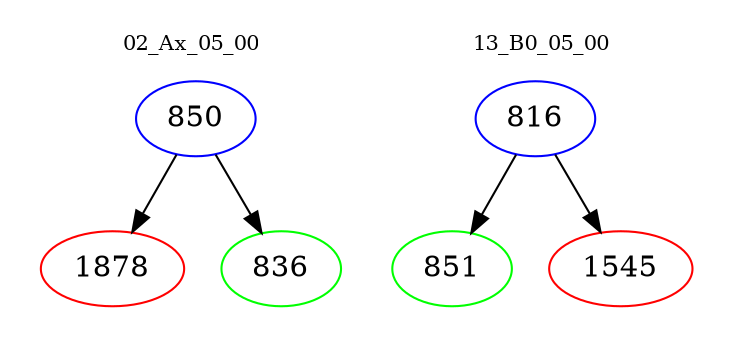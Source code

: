 digraph{
subgraph cluster_0 {
color = white
label = "02_Ax_05_00";
fontsize=10;
T0_850 [label="850", color="blue"]
T0_850 -> T0_1878 [color="black"]
T0_1878 [label="1878", color="red"]
T0_850 -> T0_836 [color="black"]
T0_836 [label="836", color="green"]
}
subgraph cluster_1 {
color = white
label = "13_B0_05_00";
fontsize=10;
T1_816 [label="816", color="blue"]
T1_816 -> T1_851 [color="black"]
T1_851 [label="851", color="green"]
T1_816 -> T1_1545 [color="black"]
T1_1545 [label="1545", color="red"]
}
}
